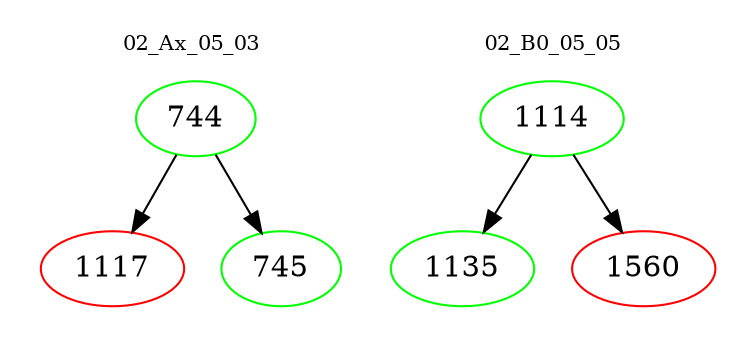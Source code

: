 digraph{
subgraph cluster_0 {
color = white
label = "02_Ax_05_03";
fontsize=10;
T0_744 [label="744", color="green"]
T0_744 -> T0_1117 [color="black"]
T0_1117 [label="1117", color="red"]
T0_744 -> T0_745 [color="black"]
T0_745 [label="745", color="green"]
}
subgraph cluster_1 {
color = white
label = "02_B0_05_05";
fontsize=10;
T1_1114 [label="1114", color="green"]
T1_1114 -> T1_1135 [color="black"]
T1_1135 [label="1135", color="green"]
T1_1114 -> T1_1560 [color="black"]
T1_1560 [label="1560", color="red"]
}
}
